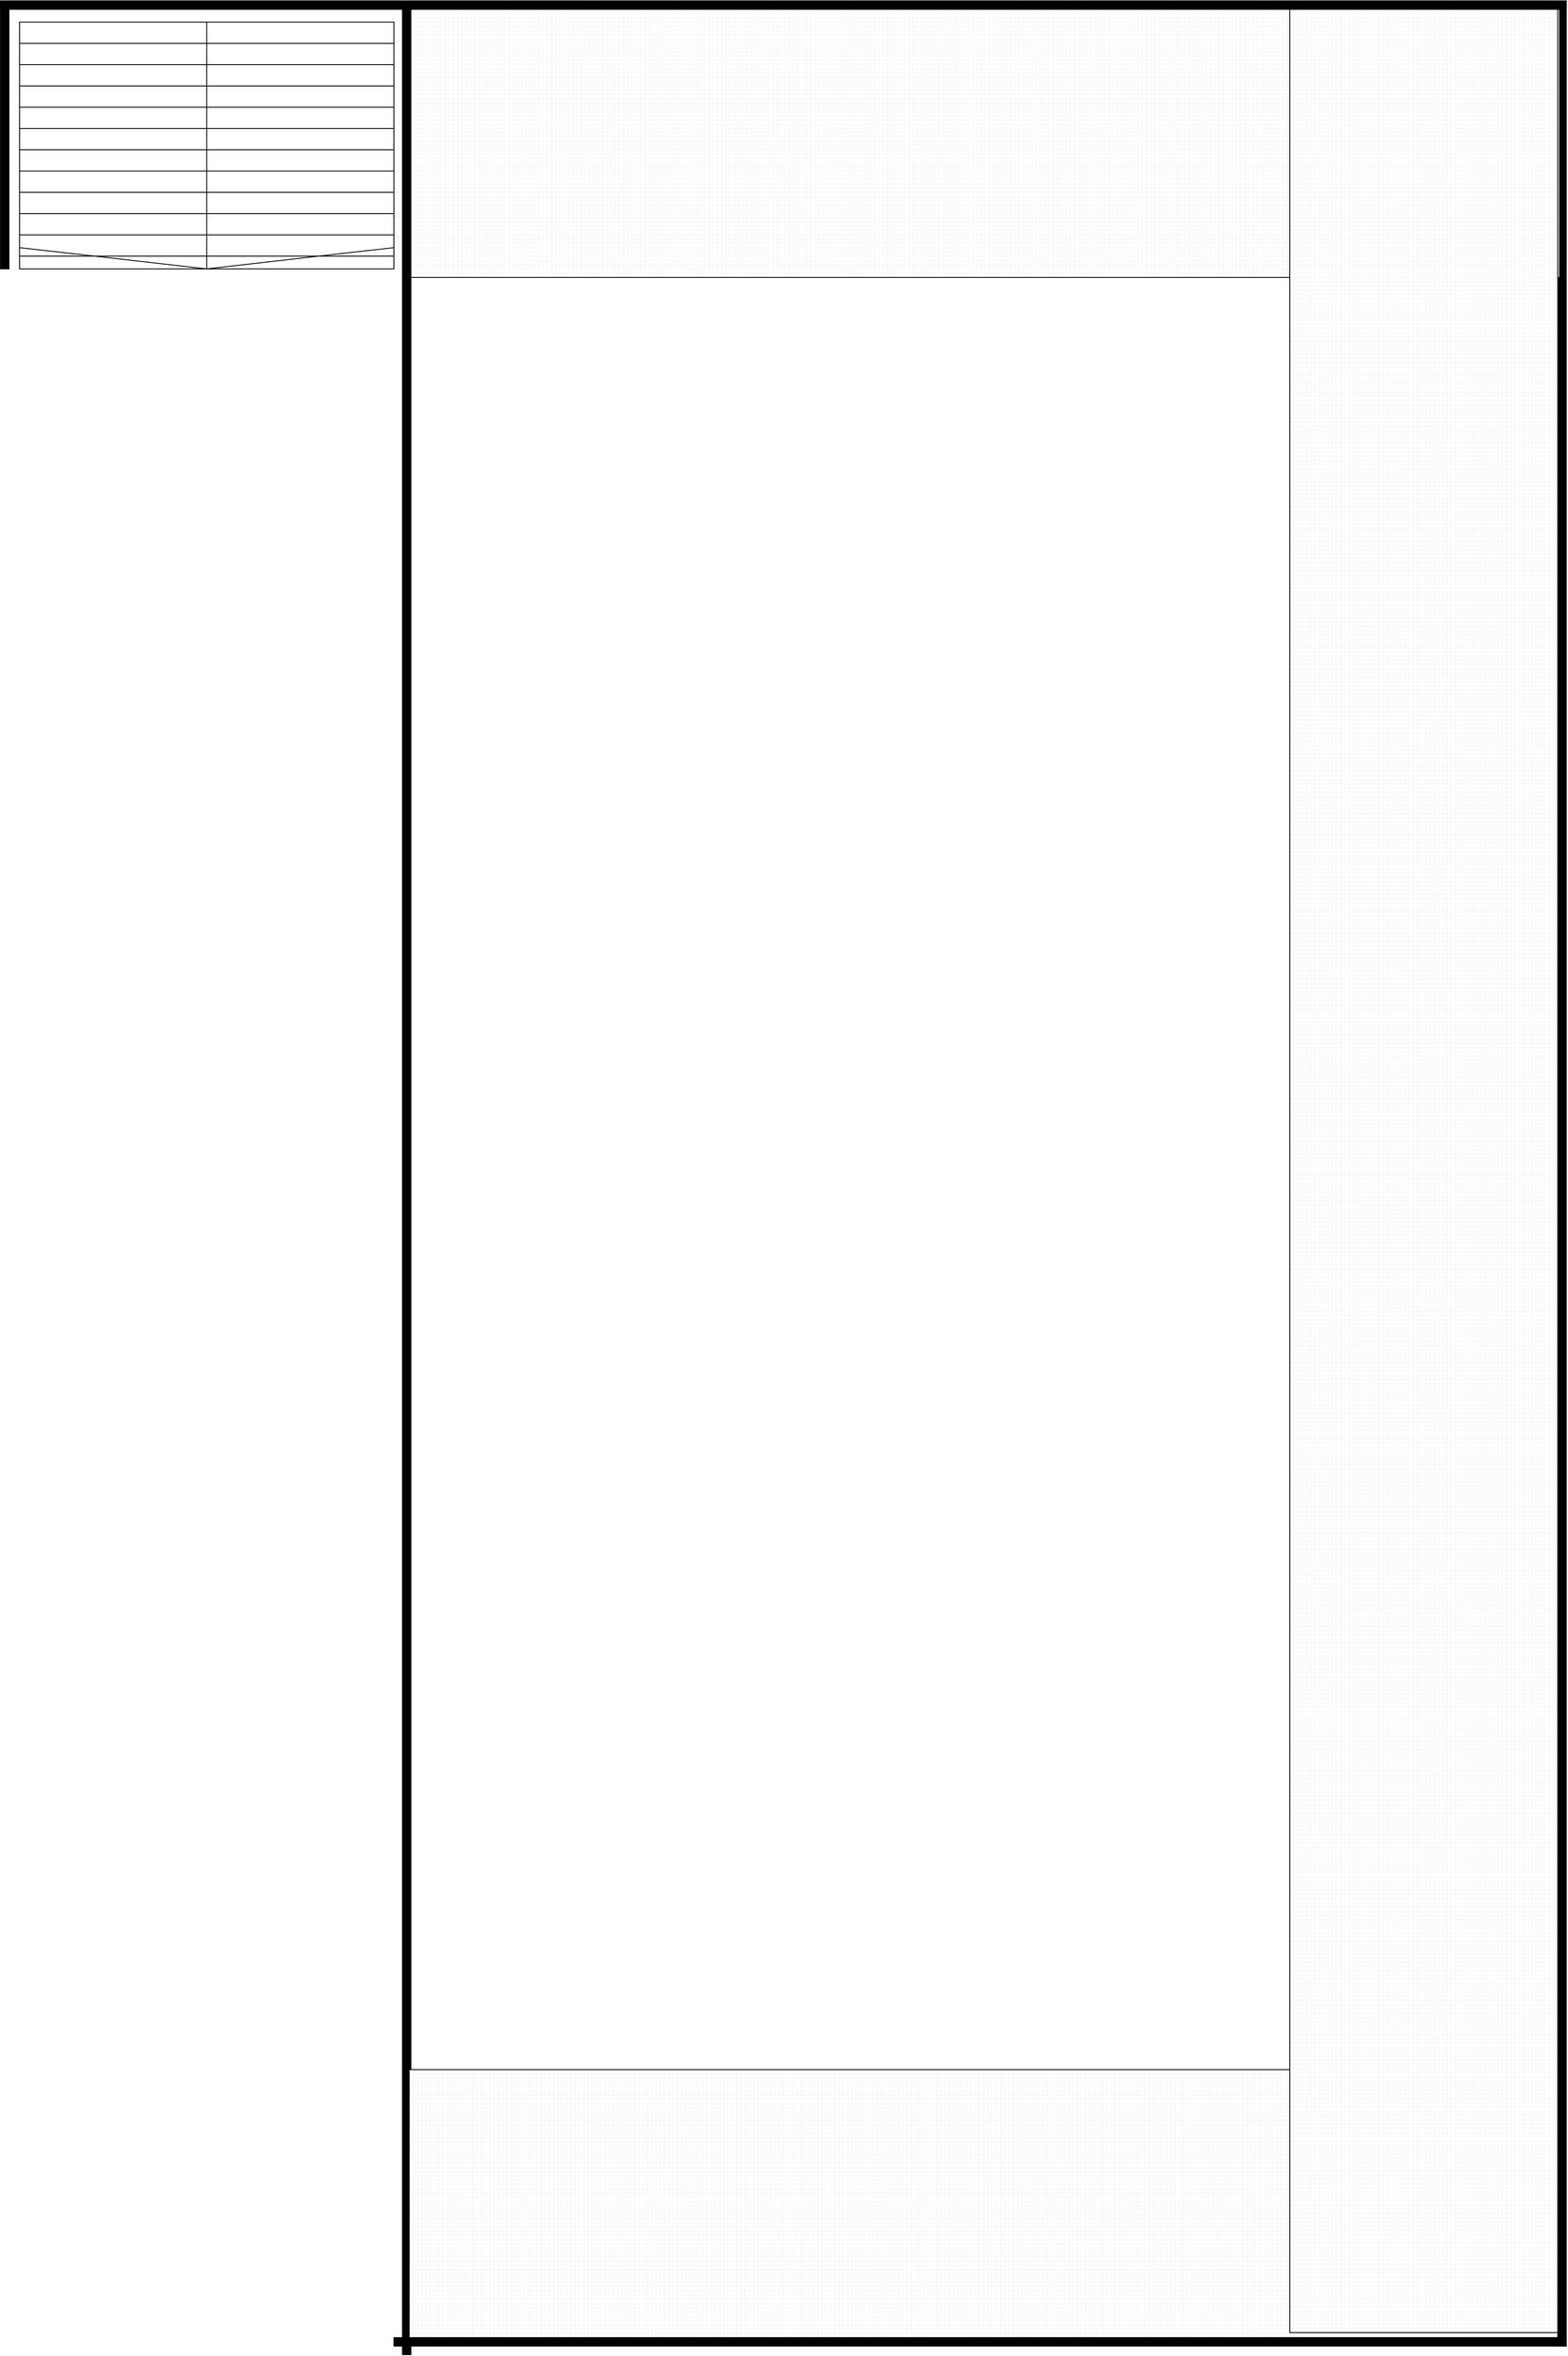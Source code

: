 <mxfile version="24.2.3" type="github">
  <diagram name="第 1 页" id="qIZE1T7M5mhsCrzyjama">
    <mxGraphModel dx="9123" dy="4592" grid="1" gridSize="10" guides="1" tooltips="1" connect="1" arrows="1" fold="1" page="1" pageScale="1" pageWidth="827" pageHeight="1169" math="0" shadow="0">
      <root>
        <mxCell id="0" />
        <mxCell id="1" parent="0" />
        <mxCell id="oWIm9i_71Cfi2djnd1OW-1" value="" style="verticalLabelPosition=bottom;html=1;verticalAlign=top;align=center;shape=mxgraph.floorplan.wall;fillColor=strokeColor;" vertex="1" parent="1">
          <mxGeometry x="460" y="1000" width="1377.95" height="10" as="geometry" />
        </mxCell>
        <mxCell id="oWIm9i_71Cfi2djnd1OW-2" value="" style="verticalLabelPosition=bottom;html=1;verticalAlign=top;align=center;shape=mxgraph.floorplan.wall;fillColor=strokeColor;direction=south;" vertex="1" parent="1">
          <mxGeometry x="1827.95" y="1000" width="10" height="2755.9" as="geometry" />
        </mxCell>
        <mxCell id="oWIm9i_71Cfi2djnd1OW-3" value="" style="verticalLabelPosition=bottom;html=1;verticalAlign=top;align=center;shape=mxgraph.floorplan.wall;fillColor=strokeColor;direction=south;" vertex="1" parent="1">
          <mxGeometry x="-2.44" y="1000" width="10" height="314.96" as="geometry" />
        </mxCell>
        <mxCell id="oWIm9i_71Cfi2djnd1OW-4" value="" style="verticalLabelPosition=bottom;html=1;verticalAlign=top;align=center;shape=mxgraph.floorplan.wall;fillColor=strokeColor;" vertex="1" parent="1">
          <mxGeometry x="460" y="3745.9" width="1377.95" height="10" as="geometry" />
        </mxCell>
        <mxCell id="oWIm9i_71Cfi2djnd1OW-5" value="" style="verticalLabelPosition=bottom;html=1;verticalAlign=top;align=center;shape=mxgraph.floorplan.wall;fillColor=strokeColor;" vertex="1" parent="1">
          <mxGeometry x="-2.44" y="1000" width="472.44" height="10" as="geometry" />
        </mxCell>
        <mxCell id="oWIm9i_71Cfi2djnd1OW-6" value="" style="verticalLabelPosition=bottom;html=1;verticalAlign=top;align=center;shape=mxgraph.floorplan.wall;fillColor=strokeColor;direction=south;" vertex="1" parent="1">
          <mxGeometry x="470" y="1010" width="10" height="2755.9" as="geometry" />
        </mxCell>
        <mxCell id="oWIm9i_71Cfi2djnd1OW-9" value="" style="verticalLabelPosition=bottom;verticalAlign=top;html=1;shape=mxgraph.basic.patternFillRect;fillStyle=grid;step=5;fillStrokeWidth=0.2;fillStrokeColor=#dddddd;" vertex="1" parent="1">
          <mxGeometry x="480" y="1010" width="1350" height="314.96" as="geometry" />
        </mxCell>
        <mxCell id="oWIm9i_71Cfi2djnd1OW-11" value="" style="verticalLabelPosition=bottom;verticalAlign=top;html=1;shape=mxgraph.basic.patternFillRect;fillStyle=grid;step=5;fillStrokeWidth=0.2;fillStrokeColor=#dddddd;" vertex="1" parent="1">
          <mxGeometry x="477.95" y="3430.94" width="1350" height="314.96" as="geometry" />
        </mxCell>
        <mxCell id="oWIm9i_71Cfi2djnd1OW-12" value="" style="verticalLabelPosition=bottom;verticalAlign=top;html=1;shape=mxgraph.basic.patternFillRect;fillStyle=grid;step=5;fillStrokeWidth=0.2;fillStrokeColor=#dddddd;" vertex="1" parent="1">
          <mxGeometry x="1512.99" y="1010" width="314.96" height="2730" as="geometry" />
        </mxCell>
        <mxCell id="oWIm9i_71Cfi2djnd1OW-13" value="" style="verticalLabelPosition=bottom;html=1;verticalAlign=top;align=center;shape=mxgraph.floorplan.stairs;direction=south;" vertex="1" parent="1">
          <mxGeometry x="20" y="1024.96" width="440" height="290" as="geometry" />
        </mxCell>
      </root>
    </mxGraphModel>
  </diagram>
</mxfile>
